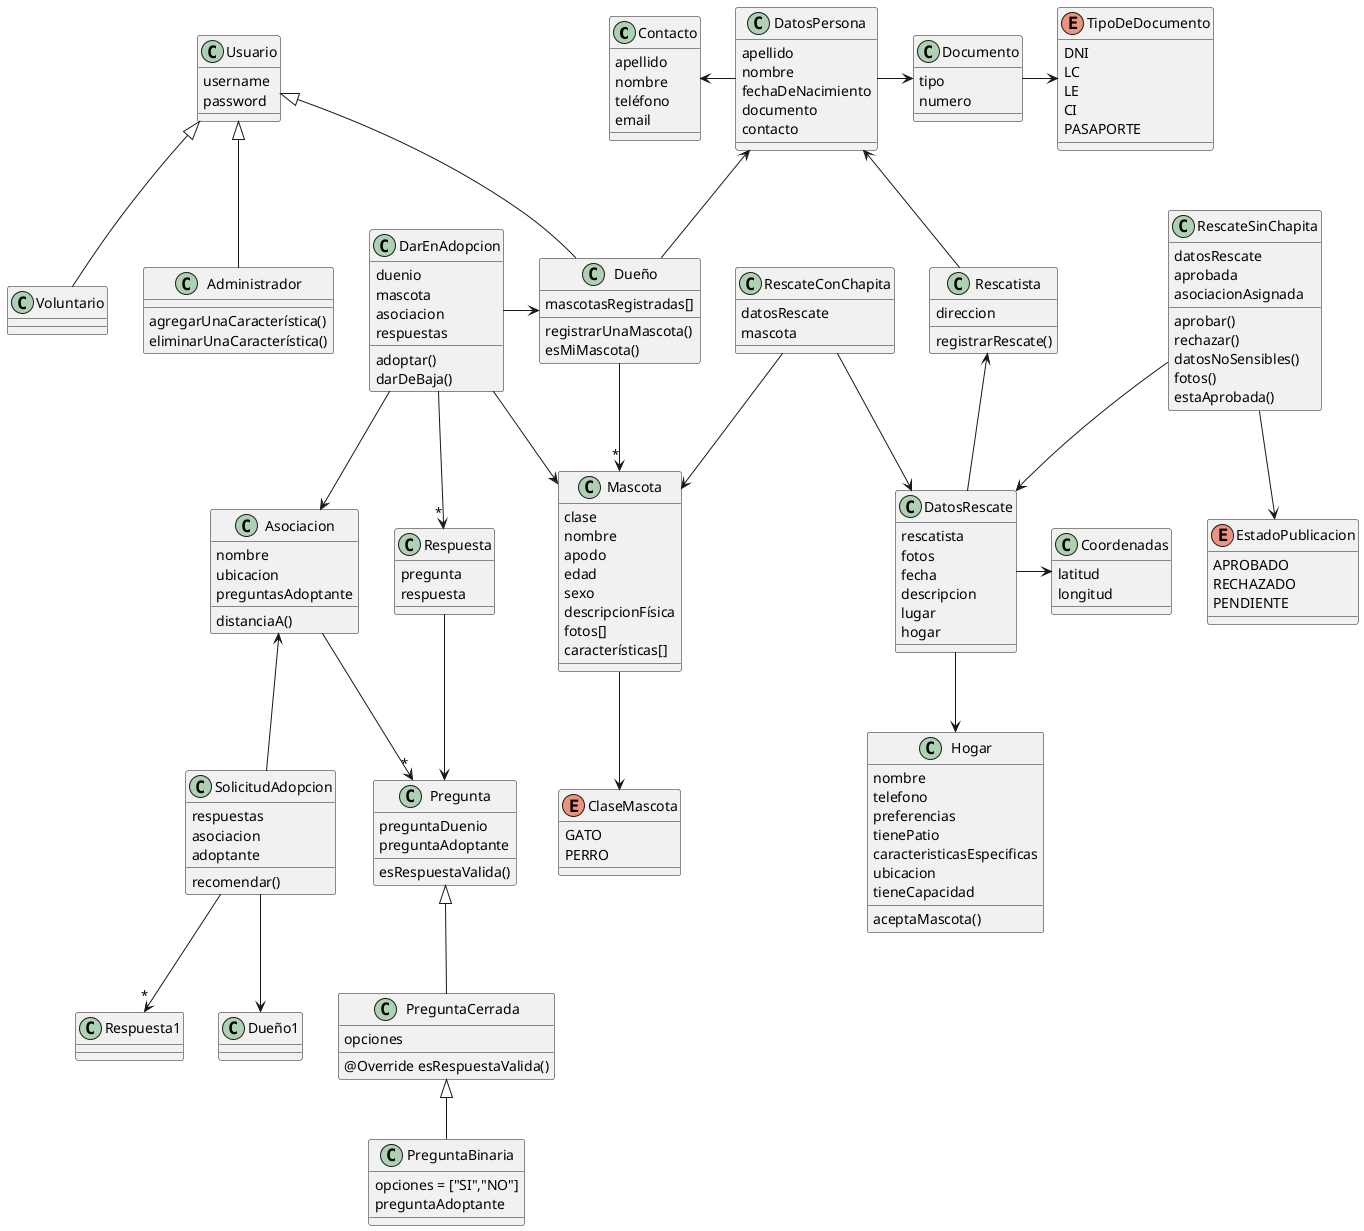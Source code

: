 @startuml RescateDePatitas

class Contacto{
  apellido
  nombre
  teléfono
  email
}

class Mascota{
  clase
  nombre
  apodo
  edad
  sexo
  descripcionFísica
  fotos[]
  características[]
}

enum ClaseMascota{
  GATO
  PERRO
}

class Documento{
  tipo
  numero
}

enum TipoDeDocumento{
  DNI
  LC /' Libreta Cívica '/
  LE /' Libreta de Enrolamiento '/
  CI /' Cédula de Identidad '/
  PASAPORTE
}


class RescateConChapita{
  datosRescate
  mascota
}

class Coordenadas{
  latitud
  longitud
}

class Usuario{
  username
  password
}

class Administrador{
  agregarUnaCaracterística()
  eliminarUnaCaracterística()

}

class Dueño{
  mascotasRegistradas[]
  registrarUnaMascota()
  esMiMascota()
}

class Voluntario{

}

class Rescatista{
  direccion
  registrarRescate()
}

class DatosPersona{
  apellido
  nombre
  fechaDeNacimiento
  documento
  contacto
}


class DatosRescate{
  rescatista
  fotos
  fecha
  descripcion
  lugar
  hogar
}


class RescateSinChapita{
  datosRescate
  aprobada
  asociacionAsignada
  aprobar()
  rechazar()
  datosNoSensibles()
  fotos()
  estaAprobada()
}


enum EstadoPublicacion{
  APROBADO
  RECHAZADO
  PENDIENTE
}

class Hogar{
  nombre
  telefono
  preferencias
  tienePatio
  caracteristicasEspecificas
  ubicacion
  tieneCapacidad

  aceptaMascota()
}

class Pregunta{
  preguntaDuenio
  preguntaAdoptante
  esRespuestaValida()
}

class PreguntaCerrada{
  opciones
  @Override esRespuestaValida()
}

class PreguntaBinaria{
  opciones = ["SI","NO"]
  preguntaAdoptante
}

class Respuesta{
  pregunta
  respuesta
}



class DarEnAdopcion{
  duenio
  mascota
  asociacion
  respuestas
  adoptar()
  darDeBaja()
}


SolicitudAdopcion -d->"*" Respuesta1
SolicitudAdopcion -d->    Dueño1
SolicitudAdopcion -u->    Asociacion
class SolicitudAdopcion{
  respuestas
  asociacion
  adoptante
  recomendar()
}

class Asociacion{
  nombre
  ubicacion
  preguntasAdoptante
  distanciaA()
}

DarEnAdopcion     ->      Dueño
DarEnAdopcion     ->      Mascota
Respuesta         -d->    Pregunta
DarEnAdopcion     -->     Asociacion
DarEnAdopcion     -d->"*" Respuesta
Asociacion        -d->"*" Pregunta
PreguntaCerrada   -u-|>   Pregunta
PreguntaBinaria   -u-|>   PreguntaCerrada
Dueño             -u->    DatosPersona
Rescatista        -u->    DatosPersona
DatosPersona      -r->    Documento
DatosPersona      -l->    Contacto
DatosRescate      -u->    Rescatista
Dueño             -u-|>   Usuario
RescateConChapita -d->    Mascota
Documento         -r->    TipoDeDocumento
Mascota           -d->    ClaseMascota
Dueño             -d->"*" Mascota
Administrador     -u-|>   Usuario
DatosRescate        ->    Coordenadas
RescateSinChapita -d->    EstadoPublicacion
RescateSinChapita -d->    DatosRescate
RescateConChapita -d->    DatosRescate
DatosRescate      -d->    Hogar
Voluntario        -u-|>   Usuario






@enduml